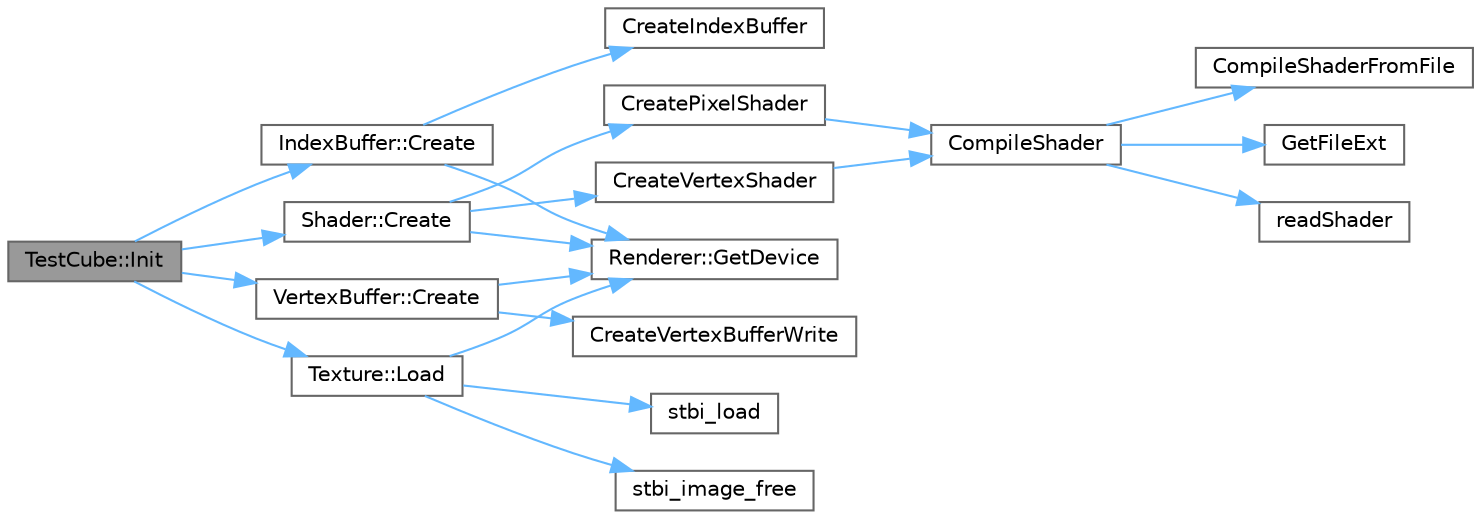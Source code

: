digraph "TestCube::Init"
{
 // LATEX_PDF_SIZE
  bgcolor="transparent";
  edge [fontname=Helvetica,fontsize=10,labelfontname=Helvetica,labelfontsize=10];
  node [fontname=Helvetica,fontsize=10,shape=box,height=0.2,width=0.4];
  rankdir="LR";
  Node1 [id="Node000001",label="TestCube::Init",height=0.2,width=0.4,color="gray40", fillcolor="grey60", style="filled", fontcolor="black",tooltip=" "];
  Node1 -> Node2 [id="edge20_Node000001_Node000002",color="steelblue1",style="solid",tooltip=" "];
  Node2 [id="Node000002",label="IndexBuffer::Create",height=0.2,width=0.4,color="grey40", fillcolor="white", style="filled",URL="$class_index_buffer.html#ae1c175e71e9d683fc50f7ed49940619c",tooltip=" "];
  Node2 -> Node3 [id="edge21_Node000002_Node000003",color="steelblue1",style="solid",tooltip=" "];
  Node3 [id="Node000003",label="CreateIndexBuffer",height=0.2,width=0.4,color="grey40", fillcolor="white", style="filled",URL="$dx11helper_8cpp.html#a34cf71f12f2b5c66f91a93b621488a8b",tooltip=" "];
  Node2 -> Node4 [id="edge22_Node000002_Node000004",color="steelblue1",style="solid",tooltip=" "];
  Node4 [id="Node000004",label="Renderer::GetDevice",height=0.2,width=0.4,color="grey40", fillcolor="white", style="filled",URL="$class_renderer.html#a8a4db5c7c4741070e75fe73fbd5a97fc",tooltip=" "];
  Node1 -> Node5 [id="edge23_Node000001_Node000005",color="steelblue1",style="solid",tooltip=" "];
  Node5 [id="Node000005",label="Shader::Create",height=0.2,width=0.4,color="grey40", fillcolor="white", style="filled",URL="$class_shader.html#aa9c0b85d800c697d60873b7eafe79267",tooltip=" "];
  Node5 -> Node6 [id="edge24_Node000005_Node000006",color="steelblue1",style="solid",tooltip=" "];
  Node6 [id="Node000006",label="CreatePixelShader",height=0.2,width=0.4,color="grey40", fillcolor="white", style="filled",URL="$dx11helper_8cpp.html#ae8ec19eab7e615ced445d3ccbbe86f05",tooltip=" "];
  Node6 -> Node7 [id="edge25_Node000006_Node000007",color="steelblue1",style="solid",tooltip=" "];
  Node7 [id="Node000007",label="CompileShader",height=0.2,width=0.4,color="grey40", fillcolor="white", style="filled",URL="$dx11helper_8cpp.html#ad25b2bdaa1dd7872c556ccc8fea3122e",tooltip=" "];
  Node7 -> Node8 [id="edge26_Node000007_Node000008",color="steelblue1",style="solid",tooltip=" "];
  Node8 [id="Node000008",label="CompileShaderFromFile",height=0.2,width=0.4,color="grey40", fillcolor="white", style="filled",URL="$dx11helper_8cpp.html#a957c5097d8616850cb70f67fe1635a71",tooltip=" "];
  Node7 -> Node9 [id="edge27_Node000007_Node000009",color="steelblue1",style="solid",tooltip=" "];
  Node9 [id="Node000009",label="GetFileExt",height=0.2,width=0.4,color="grey40", fillcolor="white", style="filled",URL="$dx11helper_8cpp.html#afe2aab602993aa0b2a3fc81a95858aa9",tooltip=" "];
  Node7 -> Node10 [id="edge28_Node000007_Node000010",color="steelblue1",style="solid",tooltip=" "];
  Node10 [id="Node000010",label="readShader",height=0.2,width=0.4,color="grey40", fillcolor="white", style="filled",URL="$dx11helper_8cpp.html#ac1d0844e7f486f0f36d1180efd4ab44e",tooltip=" "];
  Node5 -> Node11 [id="edge29_Node000005_Node000011",color="steelblue1",style="solid",tooltip=" "];
  Node11 [id="Node000011",label="CreateVertexShader",height=0.2,width=0.4,color="grey40", fillcolor="white", style="filled",URL="$dx11helper_8cpp.html#a4dfbddd06ed9936bbaa62063c5cbeea7",tooltip=" "];
  Node11 -> Node7 [id="edge30_Node000011_Node000007",color="steelblue1",style="solid",tooltip=" "];
  Node5 -> Node4 [id="edge31_Node000005_Node000004",color="steelblue1",style="solid",tooltip=" "];
  Node1 -> Node12 [id="edge32_Node000001_Node000012",color="steelblue1",style="solid",tooltip=" "];
  Node12 [id="Node000012",label="VertexBuffer::Create",height=0.2,width=0.4,color="grey40", fillcolor="white", style="filled",URL="$class_vertex_buffer.html#a33585f350baef4547f9359848dd28625",tooltip=" "];
  Node12 -> Node13 [id="edge33_Node000012_Node000013",color="steelblue1",style="solid",tooltip=" "];
  Node13 [id="Node000013",label="CreateVertexBufferWrite",height=0.2,width=0.4,color="grey40", fillcolor="white", style="filled",URL="$dx11helper_8cpp.html#a95b082e67794f996ed8b41c83046e4d5",tooltip=" "];
  Node12 -> Node4 [id="edge34_Node000012_Node000004",color="steelblue1",style="solid",tooltip=" "];
  Node1 -> Node14 [id="edge35_Node000001_Node000014",color="steelblue1",style="solid",tooltip=" "];
  Node14 [id="Node000014",label="Texture::Load",height=0.2,width=0.4,color="grey40", fillcolor="white", style="filled",URL="$class_texture.html#a4488b6c55e4a1d4aa0c1e5b296e33854",tooltip=" "];
  Node14 -> Node4 [id="edge36_Node000014_Node000004",color="steelblue1",style="solid",tooltip=" "];
  Node14 -> Node15 [id="edge37_Node000014_Node000015",color="steelblue1",style="solid",tooltip=" "];
  Node15 [id="Node000015",label="stbi_image_free",height=0.2,width=0.4,color="grey40", fillcolor="white", style="filled",URL="$stb__image_8h.html#ad3e11bb44412a7ba348acfbad09caacb",tooltip=" "];
  Node14 -> Node16 [id="edge38_Node000014_Node000016",color="steelblue1",style="solid",tooltip=" "];
  Node16 [id="Node000016",label="stbi_load",height=0.2,width=0.4,color="grey40", fillcolor="white", style="filled",URL="$stb__image_8h.html#ad3fc296ba0778df0a8094e20da82deab",tooltip=" "];
}
